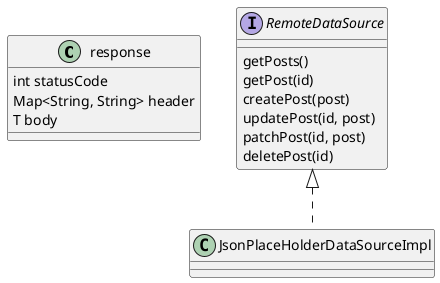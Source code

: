 @startuml
'https://plantuml.com/class-diagram

class response{
 int statusCode
 Map<String, String> header
 T body
}

interface RemoteDataSource{
getPosts()
getPost(id)
createPost(post)
updatePost(id, post)
patchPost(id, post)
deletePost(id)
}
class JsonPlaceHolderDataSourceImpl implements RemoteDataSource{
}


@enduml